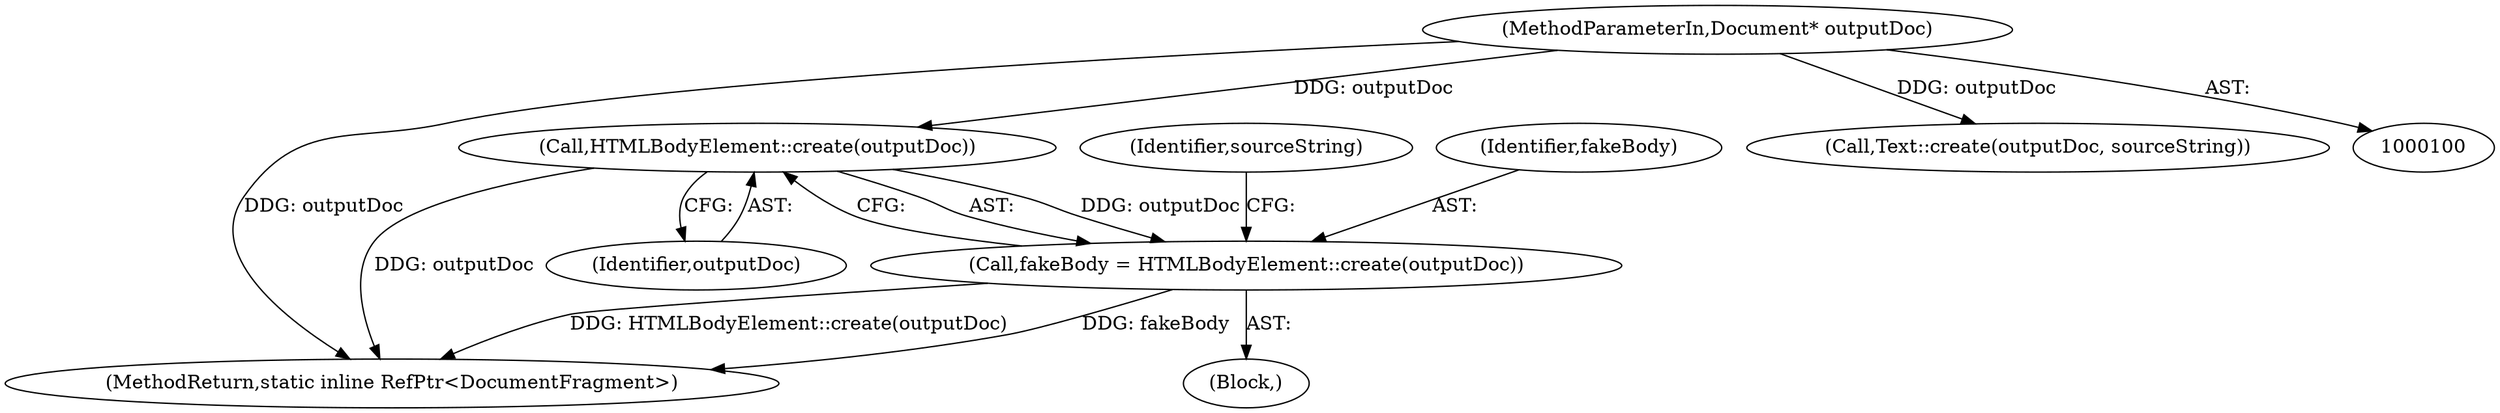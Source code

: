 digraph "1_Chrome_73edae623529f04c668268de49d00324b96166a2_9@API" {
"1000117" [label="(Call,HTMLBodyElement::create(outputDoc))"];
"1000103" [label="(MethodParameterIn,Document* outputDoc)"];
"1000115" [label="(Call,fakeBody = HTMLBodyElement::create(outputDoc))"];
"1000103" [label="(MethodParameterIn,Document* outputDoc)"];
"1000128" [label="(Call,Text::create(outputDoc, sourceString))"];
"1000120" [label="(Identifier,sourceString)"];
"1000116" [label="(Identifier,fakeBody)"];
"1000146" [label="(MethodReturn,static inline RefPtr<DocumentFragment>)"];
"1000118" [label="(Identifier,outputDoc)"];
"1000113" [label="(Block,)"];
"1000115" [label="(Call,fakeBody = HTMLBodyElement::create(outputDoc))"];
"1000117" [label="(Call,HTMLBodyElement::create(outputDoc))"];
"1000117" -> "1000115"  [label="AST: "];
"1000117" -> "1000118"  [label="CFG: "];
"1000118" -> "1000117"  [label="AST: "];
"1000115" -> "1000117"  [label="CFG: "];
"1000117" -> "1000146"  [label="DDG: outputDoc"];
"1000117" -> "1000115"  [label="DDG: outputDoc"];
"1000103" -> "1000117"  [label="DDG: outputDoc"];
"1000103" -> "1000100"  [label="AST: "];
"1000103" -> "1000146"  [label="DDG: outputDoc"];
"1000103" -> "1000128"  [label="DDG: outputDoc"];
"1000115" -> "1000113"  [label="AST: "];
"1000116" -> "1000115"  [label="AST: "];
"1000120" -> "1000115"  [label="CFG: "];
"1000115" -> "1000146"  [label="DDG: HTMLBodyElement::create(outputDoc)"];
"1000115" -> "1000146"  [label="DDG: fakeBody"];
}
